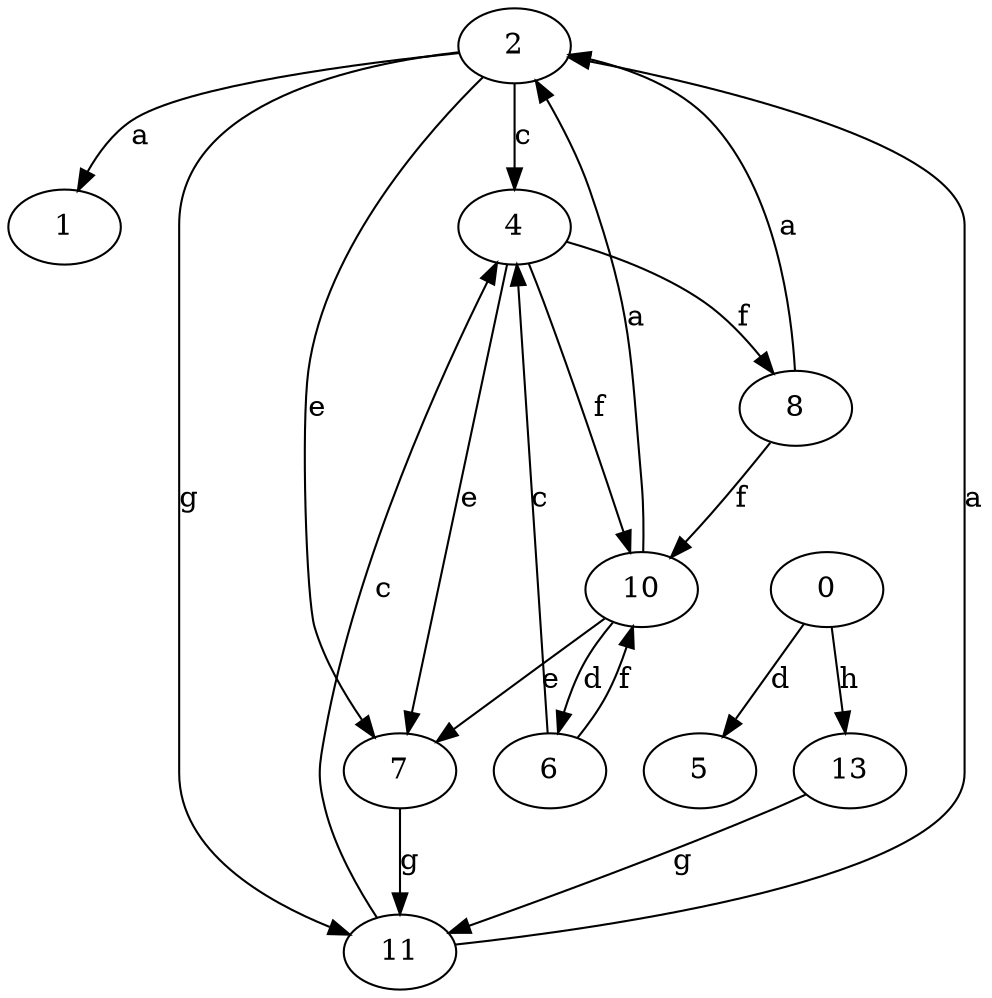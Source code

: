 strict digraph  {
1;
2;
4;
5;
6;
7;
8;
10;
11;
13;
0;
2 -> 1  [label=a];
2 -> 4  [label=c];
2 -> 7  [label=e];
2 -> 11  [label=g];
4 -> 7  [label=e];
4 -> 8  [label=f];
4 -> 10  [label=f];
6 -> 4  [label=c];
6 -> 10  [label=f];
7 -> 11  [label=g];
8 -> 2  [label=a];
8 -> 10  [label=f];
10 -> 2  [label=a];
10 -> 6  [label=d];
10 -> 7  [label=e];
11 -> 2  [label=a];
11 -> 4  [label=c];
13 -> 11  [label=g];
0 -> 5  [label=d];
0 -> 13  [label=h];
}
